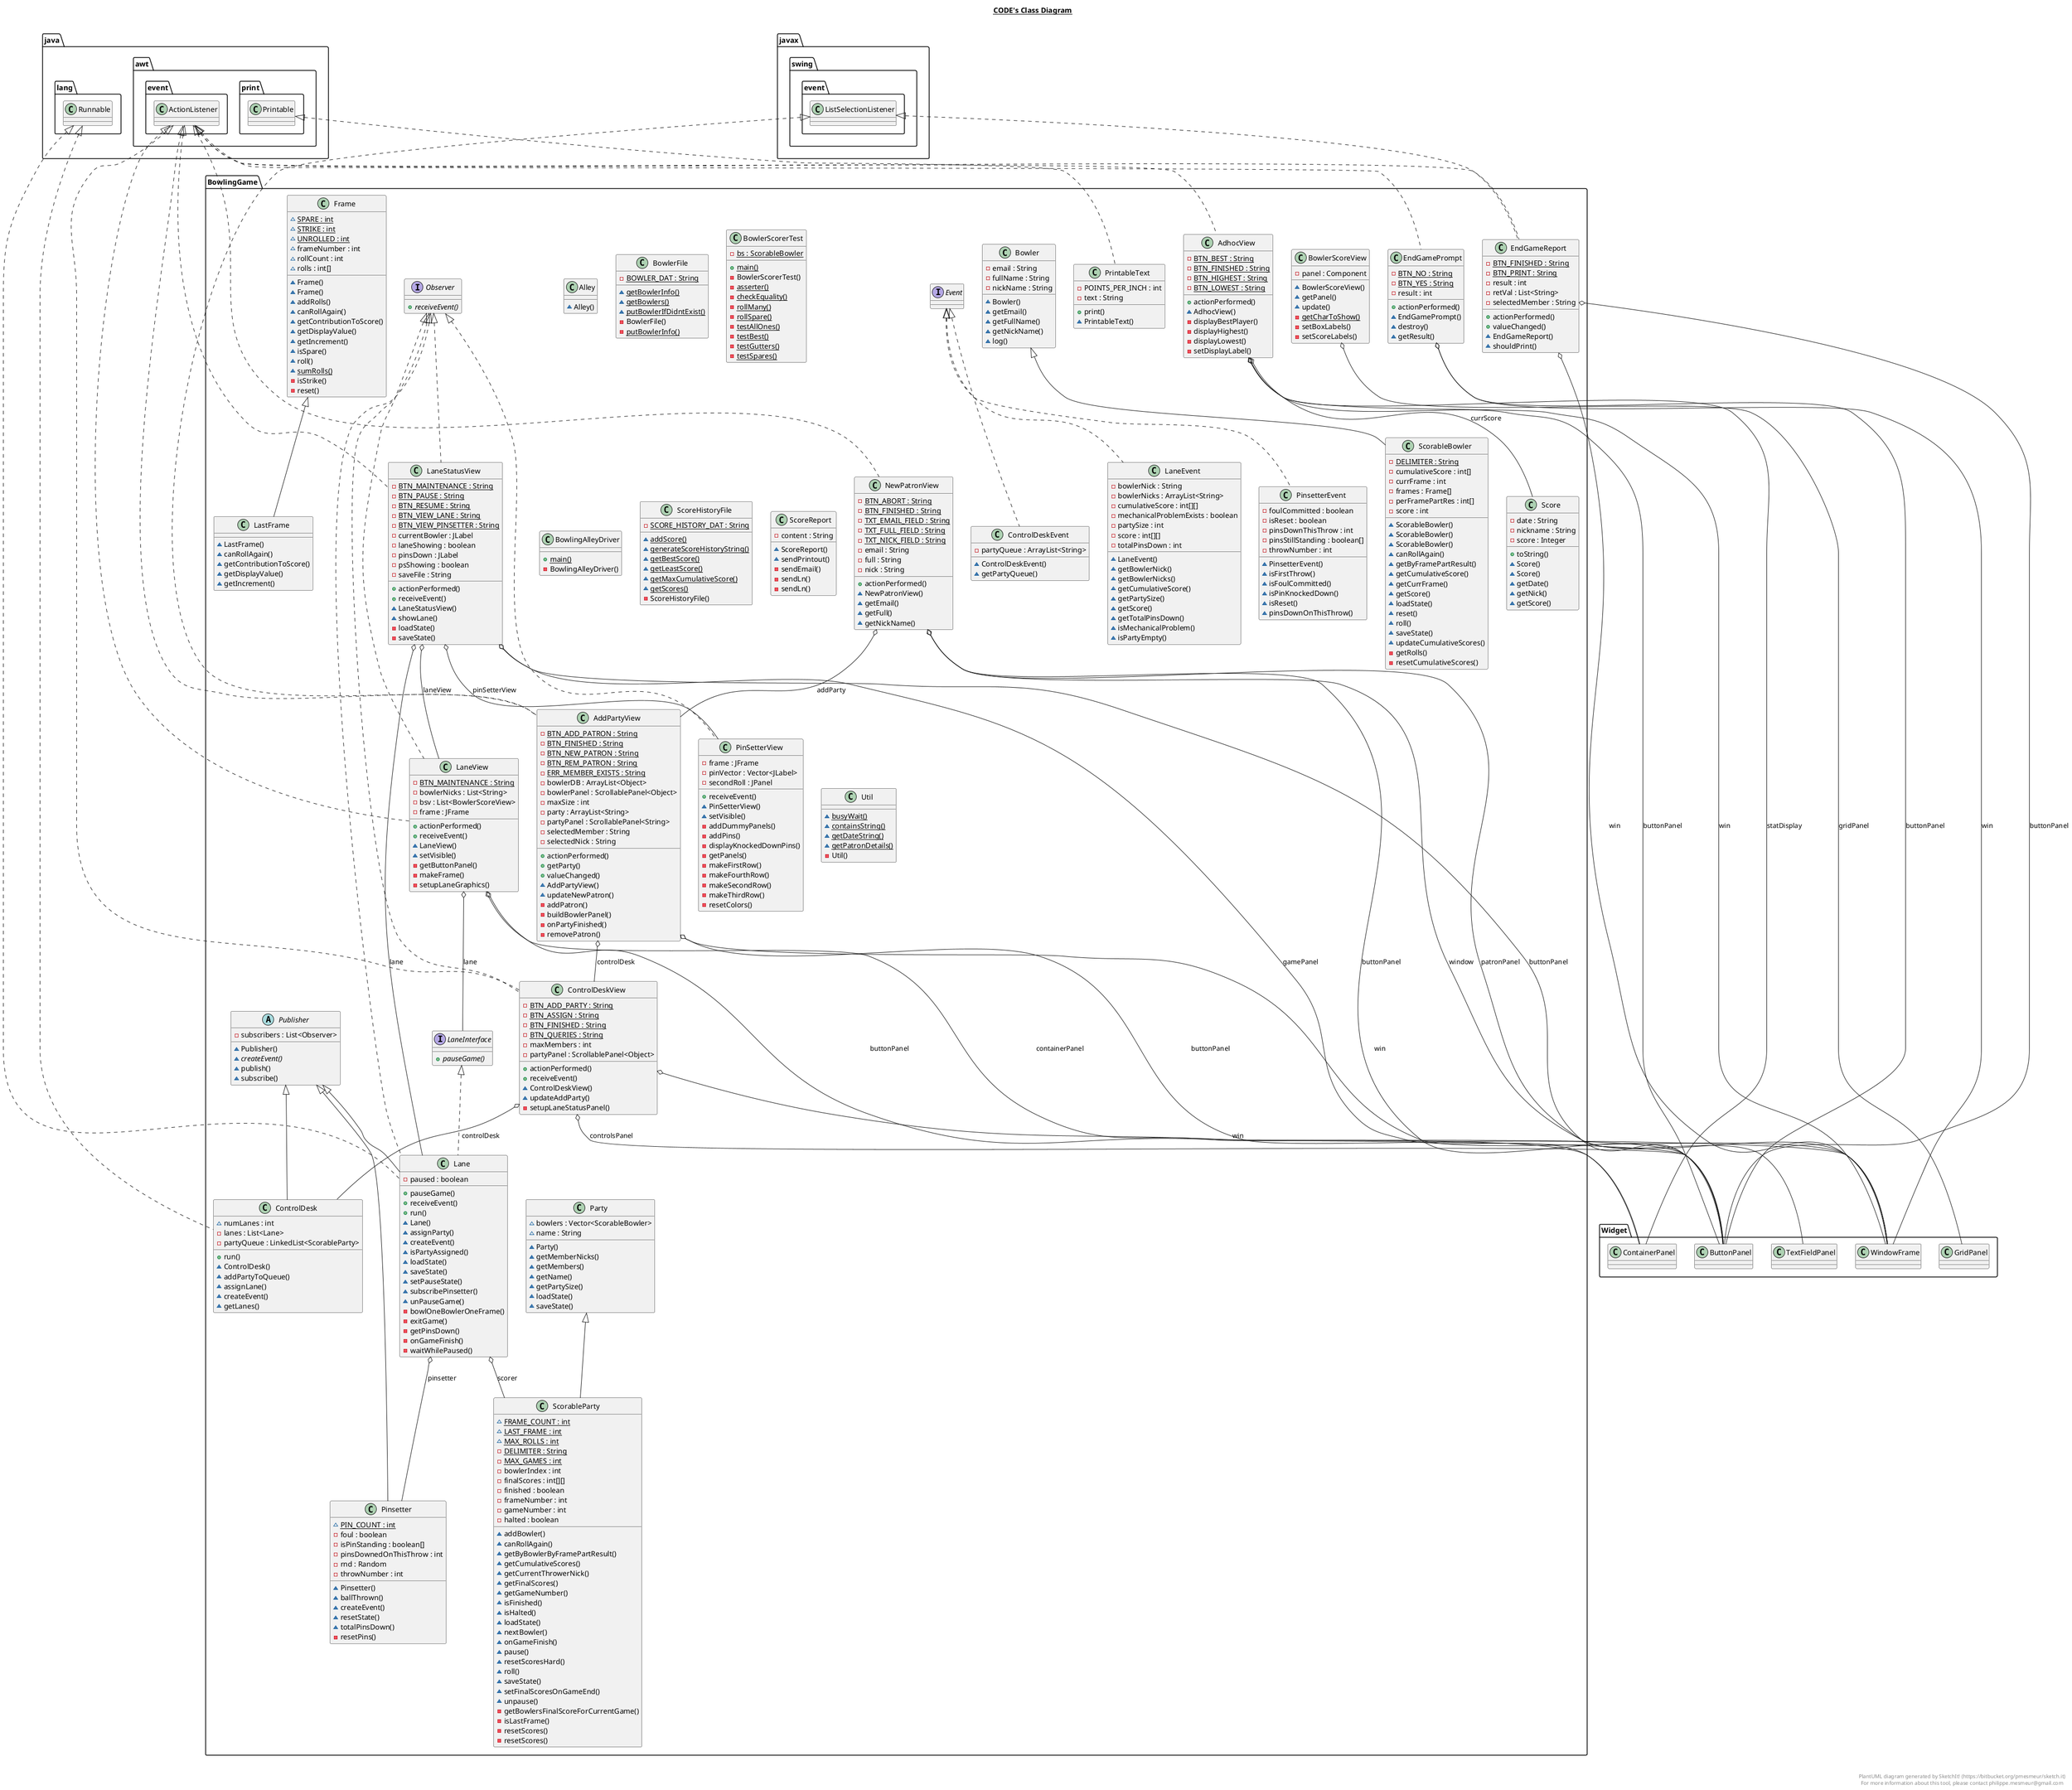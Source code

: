 @startuml

title __CODE's Class Diagram__\n

  namespace BowlingGame {
    class AddPartyView {
        {static} - BTN_ADD_PATRON : String
        {static} - BTN_FINISHED : String
        {static} - BTN_NEW_PATRON : String
        {static} - BTN_REM_PATRON : String
        {static} - ERR_MEMBER_EXISTS : String
        - bowlerDB : ArrayList<Object>
        - bowlerPanel : ScrollablePanel<Object>
        - maxSize : int
        - party : ArrayList<String>
        - partyPanel : ScrollablePanel<String>
        - selectedMember : String
        - selectedNick : String
        + actionPerformed()
        + getParty()
        + valueChanged()
        ~ AddPartyView()
        ~ updateNewPatron()
        - addPatron()
        - buildBowlerPanel()
        - onPartyFinished()
        - removePatron()
    }
  }
  

  namespace BowlingGame {
    class AdhocView {
        {static} - BTN_BEST : String
        {static} - BTN_FINISHED : String
        {static} - BTN_HIGHEST : String
        {static} - BTN_LOWEST : String
        + actionPerformed()
        ~ AdhocView()
        - displayBestPlayer()
        - displayHighest()
        - displayLowest()
        - setDisplayLabel()
    }
  }
  

  namespace BowlingGame {
    class Alley {
        ~ Alley()
    }
  }
  

  namespace BowlingGame {
    class Bowler {
        - email : String
        - fullName : String
        - nickName : String
        ~ Bowler()
        ~ getEmail()
        ~ getFullName()
        ~ getNickName()
        ~ log()
    }
  }
  

  namespace BowlingGame {
    class BowlerFile {
        {static} - BOWLER_DAT : String
        {static} ~ getBowlerInfo()
        {static} ~ getBowlers()
        {static} ~ putBowlerIfDidntExist()
        - BowlerFile()
        {static} - putBowlerInfo()
    }
  }
  

  namespace BowlingGame {
    class BowlerScoreView {
        - panel : Component
        ~ BowlerScoreView()
        ~ getPanel()
        ~ update()
        {static} - getCharToShow()
        - setBoxLabels()
        - setScoreLabels()
    }
  }
  

  namespace BowlingGame {
    class BowlerScorerTest {
        {static} - bs : ScorableBowler
        {static} + main()
        - BowlerScorerTest()
        {static} - asserter()
        {static} - checkEquality()
        {static} - rollMany()
        {static} - rollSpare()
        {static} - testAllOnes()
        {static} - testBest()
        {static} - testGutters()
        {static} - testSpares()
    }
  }
  

  namespace BowlingGame {
    class BowlingAlleyDriver {
        {static} + main()
        - BowlingAlleyDriver()
    }
  }
  

  namespace BowlingGame {
    class ControlDesk {
        ~ numLanes : int
        - lanes : List<Lane>
        - partyQueue : LinkedList<ScorableParty>
        + run()
        ~ ControlDesk()
        ~ addPartyToQueue()
        ~ assignLane()
        ~ createEvent()
        ~ getLanes()
    }
  }
  

  namespace BowlingGame {
    class ControlDeskEvent {
        - partyQueue : ArrayList<String>
        ~ ControlDeskEvent()
        ~ getPartyQueue()
    }
  }
  

  namespace BowlingGame {
    class ControlDeskView {
        {static} - BTN_ADD_PARTY : String
        {static} - BTN_ASSIGN : String
        {static} - BTN_FINISHED : String
        {static} - BTN_QUERIES : String
        - maxMembers : int
        - partyPanel : ScrollablePanel<Object>
        + actionPerformed()
        + receiveEvent()
        ~ ControlDeskView()
        ~ updateAddParty()
        - setupLaneStatusPanel()
    }
  }
  

  namespace BowlingGame {
    class EndGamePrompt {
        {static} - BTN_NO : String
        {static} - BTN_YES : String
        - result : int
        + actionPerformed()
        ~ EndGamePrompt()
        ~ destroy()
        ~ getResult()
    }
  }
  

  namespace BowlingGame {
    class EndGameReport {
        {static} - BTN_FINISHED : String
        {static} - BTN_PRINT : String
        - result : int
        - retVal : List<String>
        - selectedMember : String
        + actionPerformed()
        + valueChanged()
        ~ EndGameReport()
        ~ shouldPrint()
    }
  }
  

  namespace BowlingGame {
    interface Event {
    }
  }
  

  namespace BowlingGame {
    class Frame {
        {static} ~ SPARE : int
        {static} ~ STRIKE : int
        {static} ~ UNROLLED : int
        ~ frameNumber : int
        ~ rollCount : int
        ~ rolls : int[]
        ~ Frame()
        ~ Frame()
        ~ addRolls()
        ~ canRollAgain()
        ~ getContributionToScore()
        ~ getDisplayValue()
        ~ getIncrement()
        ~ isSpare()
        ~ roll()
        {static} ~ sumRolls()
        - isStrike()
        - reset()
    }
  }
  

  namespace BowlingGame {
    class Lane {
        - paused : boolean
        + pauseGame()
        + receiveEvent()
        + run()
        ~ Lane()
        ~ assignParty()
        ~ createEvent()
        ~ isPartyAssigned()
        ~ loadState()
        ~ saveState()
        ~ setPauseState()
        ~ subscribePinsetter()
        ~ unPauseGame()
        - bowlOneBowlerOneFrame()
        - exitGame()
        - getPinsDown()
        - onGameFinish()
        - waitWhilePaused()
    }
  }
  

  namespace BowlingGame {
    class LaneEvent {
        - bowlerNick : String
        - bowlerNicks : ArrayList<String>
        - cumulativeScore : int[][]
        - mechanicalProblemExists : boolean
        - partySize : int
        - score : int[][]
        - totalPinsDown : int
        ~ LaneEvent()
        ~ getBowlerNick()
        ~ getBowlerNicks()
        ~ getCumulativeScore()
        ~ getPartySize()
        ~ getScore()
        ~ getTotalPinsDown()
        ~ isMechanicalProblem()
        ~ isPartyEmpty()
    }
  }
  

  namespace BowlingGame {
    interface LaneInterface {
        {abstract} + pauseGame()
    }
  }
  

  namespace BowlingGame {
    class LaneStatusView {
        {static} - BTN_MAINTENANCE : String
        {static} - BTN_PAUSE : String
        {static} - BTN_RESUME : String
        {static} - BTN_VIEW_LANE : String
        {static} - BTN_VIEW_PINSETTER : String
        - currentBowler : JLabel
        - laneShowing : boolean
        - pinsDown : JLabel
        - psShowing : boolean
        - saveFile : String
        + actionPerformed()
        + receiveEvent()
        ~ LaneStatusView()
        ~ showLane()
        - loadState()
        - saveState()
    }
  }
  

  namespace BowlingGame {
    class LaneView {
        {static} - BTN_MAINTENANCE : String
        - bowlerNicks : List<String>
        - bsv : List<BowlerScoreView>
        - frame : JFrame
        + actionPerformed()
        + receiveEvent()
        ~ LaneView()
        ~ setVisible()
        - getButtonPanel()
        - makeFrame()
        - setupLaneGraphics()
    }
  }
  

  namespace BowlingGame {
    class LastFrame {
        ~ LastFrame()
        ~ canRollAgain()
        ~ getContributionToScore()
        ~ getDisplayValue()
        ~ getIncrement()
    }
  }
  

  namespace BowlingGame {
    class NewPatronView {
        {static} - BTN_ABORT : String
        {static} - BTN_FINISHED : String
        {static} - TXT_EMAIL_FIELD : String
        {static} - TXT_FULL_FIELD : String
        {static} - TXT_NICK_FIELD : String
        - email : String
        - full : String
        - nick : String
        + actionPerformed()
        ~ NewPatronView()
        ~ getEmail()
        ~ getFull()
        ~ getNickName()
    }
  }
  

  namespace BowlingGame {
    interface Observer {
        {abstract} + receiveEvent()
    }
  }
  

  namespace BowlingGame {
    class Party {
        ~ bowlers : Vector<ScorableBowler>
        ~ name : String
        ~ Party()
        ~ getMemberNicks()
        ~ getMembers()
        ~ getName()
        ~ getPartySize()
        ~ loadState()
        ~ saveState()
    }
  }
  

  namespace BowlingGame {
    class PinSetterView {
        - frame : JFrame
        - pinVector : Vector<JLabel>
        - secondRoll : JPanel
        + receiveEvent()
        ~ PinSetterView()
        ~ setVisible()
        - addDummyPanels()
        - addPins()
        - displayKnockedDownPins()
        - getPanels()
        - makeFirstRow()
        - makeFourthRow()
        - makeSecondRow()
        - makeThirdRow()
        - resetColors()
    }
  }
  

  namespace BowlingGame {
    class Pinsetter {
        {static} ~ PIN_COUNT : int
        - foul : boolean
        - isPinStanding : boolean[]
        - pinsDownedOnThisThrow : int
        - rnd : Random
        - throwNumber : int
        ~ Pinsetter()
        ~ ballThrown()
        ~ createEvent()
        ~ resetState()
        ~ totalPinsDown()
        - resetPins()
    }
  }
  

  namespace BowlingGame {
    class PinsetterEvent {
        - foulCommitted : boolean
        - isReset : boolean
        - pinsDownThisThrow : int
        - pinsStillStanding : boolean[]
        - throwNumber : int
        ~ PinsetterEvent()
        ~ isFirstThrow()
        ~ isFoulCommitted()
        ~ isPinKnockedDown()
        ~ isReset()
        ~ pinsDownOnThisThrow()
    }
  }
  

  namespace BowlingGame {
    class PrintableText {
        - POINTS_PER_INCH : int
        - text : String
        + print()
        ~ PrintableText()
    }
  }
  

  namespace BowlingGame {
    abstract class Publisher {
        - subscribers : List<Observer>
        ~ Publisher()
        {abstract} ~ createEvent()
        ~ publish()
        ~ subscribe()
    }
  }
  

  namespace BowlingGame {
    class ScorableBowler {
        {static} - DELIMITER : String
        - cumulativeScore : int[]
        - currFrame : int
        - frames : Frame[]
        - perFramePartRes : int[]
        - score : int
        ~ ScorableBowler()
        ~ ScorableBowler()
        ~ ScorableBowler()
        ~ canRollAgain()
        ~ getByFramePartResult()
        ~ getCumulativeScore()
        ~ getCurrFrame()
        ~ getScore()
        ~ loadState()
        ~ reset()
        ~ roll()
        ~ saveState()
        ~ updateCumulativeScores()
        - getRolls()
        - resetCumulativeScores()
    }
  }
  

  namespace BowlingGame {
    class ScorableParty {
        {static} ~ FRAME_COUNT : int
        {static} ~ LAST_FRAME : int
        {static} ~ MAX_ROLLS : int
        {static} - DELIMITER : String
        {static} - MAX_GAMES : int
        - bowlerIndex : int
        - finalScores : int[][]
        - finished : boolean
        - frameNumber : int
        - gameNumber : int
        - halted : boolean
        ~ addBowler()
        ~ canRollAgain()
        ~ getByBowlerByFramePartResult()
        ~ getCumulativeScores()
        ~ getCurrentThrowerNick()
        ~ getFinalScores()
        ~ getGameNumber()
        ~ isFinished()
        ~ isHalted()
        ~ loadState()
        ~ nextBowler()
        ~ onGameFinish()
        ~ pause()
        ~ resetScoresHard()
        ~ roll()
        ~ saveState()
        ~ setFinalScoresOnGameEnd()
        ~ unpause()
        - getBowlersFinalScoreForCurrentGame()
        - isLastFrame()
        - resetScores()
        - resetScores()
    }
  }
  

  namespace BowlingGame {
    class Score {
        - date : String
        - nickname : String
        - score : Integer
        + toString()
        ~ Score()
        ~ Score()
        ~ getDate()
        ~ getNick()
        ~ getScore()
    }
  }
  

  namespace BowlingGame {
    class ScoreHistoryFile {
        {static} - SCORE_HISTORY_DAT : String
        {static} ~ addScore()
        {static} ~ generateScoreHistoryString()
        {static} ~ getBestScore()
        {static} ~ getLeastScore()
        {static} ~ getMaxCumulativeScore()
        {static} ~ getScores()
        - ScoreHistoryFile()
    }
  }
  

  namespace BowlingGame {
    class ScoreReport {
        - content : String
        ~ ScoreReport()
        ~ sendPrintout()
        - sendEmail()
        - sendLn()
        - sendLn()
    }
  }
  

  namespace BowlingGame {
    class Util {
        {static} ~ busyWait()
        {static} ~ containsString()
        {static} ~ getDateString()
        {static} ~ getPatronDetails()
        - Util()
    }
  }
  

  AddPartyView .up.|> java.awt.event.ActionListener
  AddPartyView .up.|> javax.swing.event.ListSelectionListener
  AddPartyView o-- Widget.ButtonPanel : buttonPanel
  AddPartyView o-- ControlDeskView : controlDesk
  AddPartyView o-- Widget.WindowFrame : win
  AdhocView .up.|> java.awt.event.ActionListener
  AdhocView o-- Widget.ButtonPanel : buttonPanel
  AdhocView o-- Score : currScore
  AdhocView o-- Widget.ContainerPanel : statDisplay
  AdhocView o-- Widget.WindowFrame : win
  BowlerScoreView o-- Widget.GridPanel : gridPanel
  ControlDesk .up.|> java.lang.Runnable
  ControlDesk -up-|> Publisher
  ControlDeskEvent .up.|> Event
  ControlDeskView .up.|> Observer
  ControlDeskView .up.|> java.awt.event.ActionListener
  ControlDeskView o-- ControlDesk : controlDesk
  ControlDeskView o-- Widget.ButtonPanel : controlsPanel
  ControlDeskView o-- Widget.WindowFrame : win
  EndGamePrompt .up.|> java.awt.event.ActionListener
  EndGamePrompt o-- Widget.ButtonPanel : buttonPanel
  EndGamePrompt o-- Widget.WindowFrame : win
  EndGameReport .up.|> java.awt.event.ActionListener
  EndGameReport .up.|> javax.swing.event.ListSelectionListener
  EndGameReport o-- Widget.ButtonPanel : buttonPanel
  EndGameReport o-- Widget.WindowFrame : win
  Lane .up.|> LaneInterface
  Lane .up.|> Observer
  Lane .up.|> java.lang.Runnable
  Lane -up-|> Publisher
  Lane o-- Pinsetter : pinsetter
  Lane o-- ScorableParty : scorer
  LaneEvent .up.|> Event
  LaneStatusView .up.|> Observer
  LaneStatusView .up.|> java.awt.event.ActionListener
  LaneStatusView o-- Widget.ButtonPanel : buttonPanel
  LaneStatusView o-- Widget.ContainerPanel : gamePanel
  LaneStatusView o-- Lane : lane
  LaneStatusView o-- LaneView : laneView
  LaneStatusView o-- PinSetterView : pinSetterView
  LaneView .up.|> Observer
  LaneView .up.|> java.awt.event.ActionListener
  LaneView o-- Widget.ButtonPanel : buttonPanel
  LaneView o-- Widget.ContainerPanel : containerPanel
  LaneView o-- LaneInterface : lane
  LastFrame -up-|> Frame
  NewPatronView .up.|> java.awt.event.ActionListener
  NewPatronView o-- AddPartyView : addParty
  NewPatronView o-- Widget.ButtonPanel : buttonPanel
  NewPatronView o-- Widget.TextFieldPanel : patronPanel
  NewPatronView o-- Widget.WindowFrame : window
  PinSetterView .up.|> Observer
  Pinsetter -up-|> Publisher
  PinsetterEvent .up.|> Event
  PrintableText .up.|> java.awt.print.Printable
  ScorableBowler -up-|> Bowler
  ScorableParty -up-|> Party


right footer


PlantUML diagram generated by SketchIt! (https://bitbucket.org/pmesmeur/sketch.it)
For more information about this tool, please contact philippe.mesmeur@gmail.com
endfooter

@enduml
